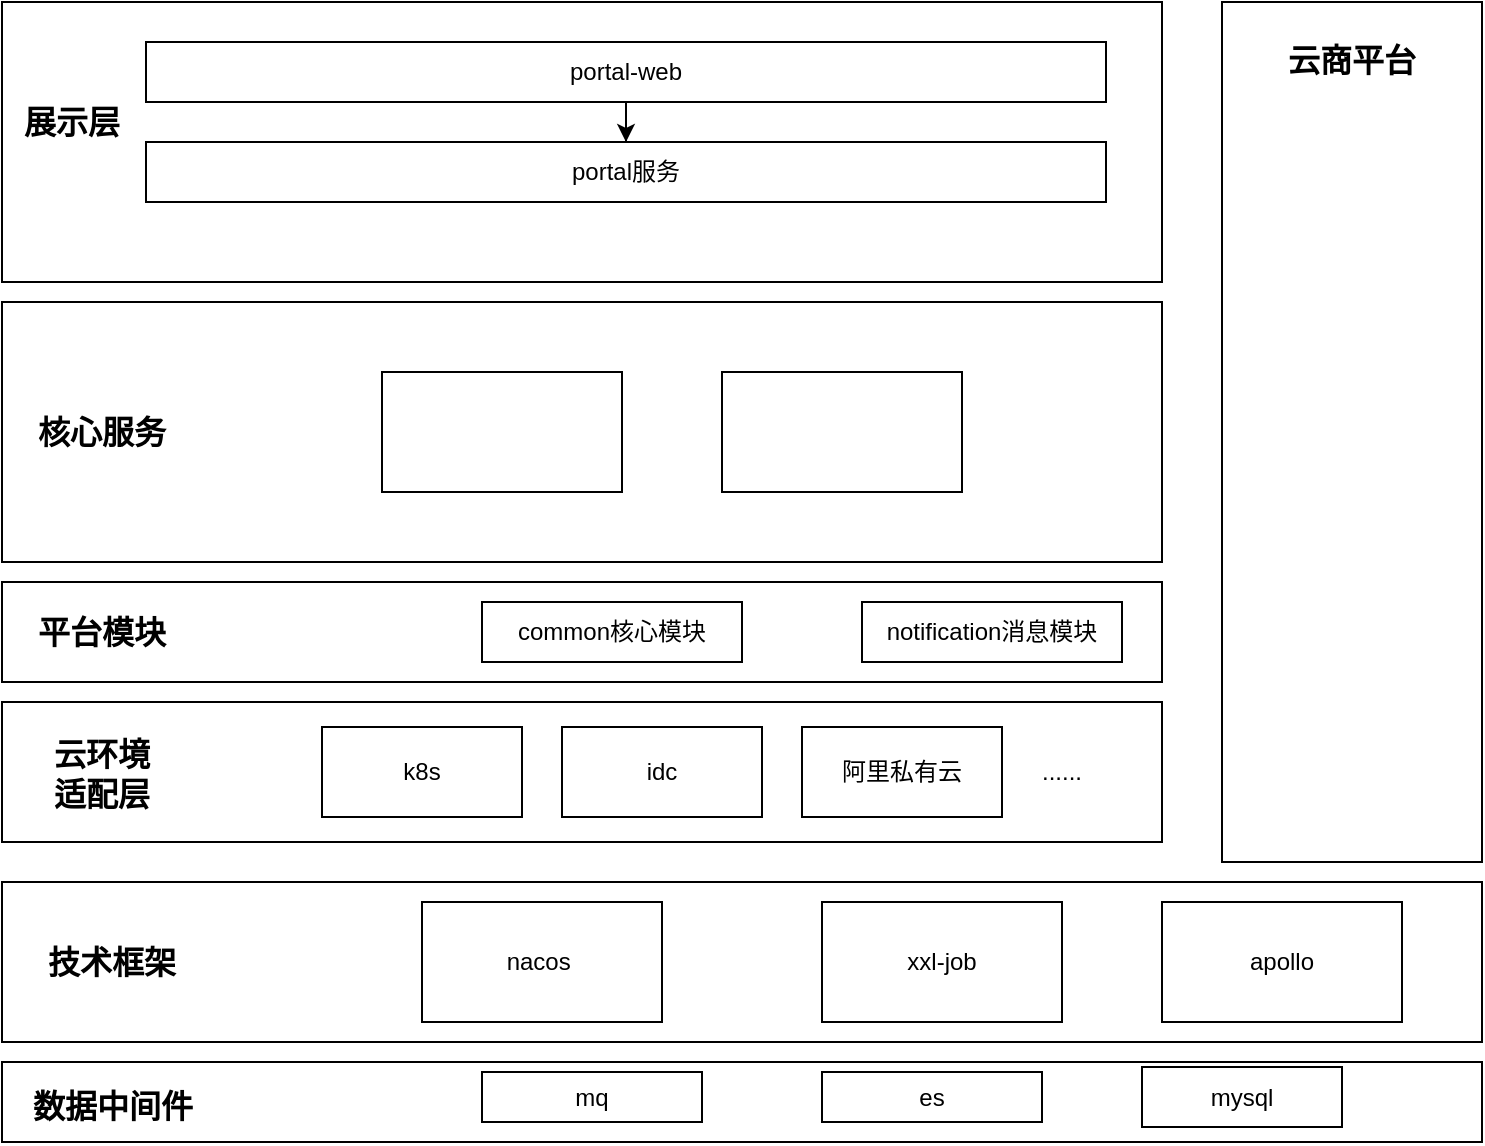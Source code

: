 <mxfile version="17.2.4" type="github">
  <diagram id="wFE0QG_FPsp0jaGvCLVb" name="Page-1">
    <mxGraphModel dx="1483" dy="781" grid="1" gridSize="10" guides="1" tooltips="1" connect="1" arrows="1" fold="1" page="1" pageScale="1" pageWidth="850" pageHeight="1100" math="0" shadow="0">
      <root>
        <mxCell id="0" />
        <mxCell id="1" parent="0" />
        <mxCell id="6U4N98eAY60oqlX8b42U-1" value="" style="rounded=0;whiteSpace=wrap;html=1;" vertex="1" parent="1">
          <mxGeometry x="130" y="70" width="580" height="140" as="geometry" />
        </mxCell>
        <mxCell id="6U4N98eAY60oqlX8b42U-2" value="" style="rounded=0;whiteSpace=wrap;html=1;" vertex="1" parent="1">
          <mxGeometry x="130" y="220" width="580" height="130" as="geometry" />
        </mxCell>
        <mxCell id="6U4N98eAY60oqlX8b42U-3" value="" style="rounded=0;whiteSpace=wrap;html=1;" vertex="1" parent="1">
          <mxGeometry x="130" y="360" width="580" height="50" as="geometry" />
        </mxCell>
        <mxCell id="6U4N98eAY60oqlX8b42U-4" value="" style="rounded=0;whiteSpace=wrap;html=1;" vertex="1" parent="1">
          <mxGeometry x="740" y="70" width="130" height="430" as="geometry" />
        </mxCell>
        <mxCell id="6U4N98eAY60oqlX8b42U-5" value="" style="rounded=0;whiteSpace=wrap;html=1;" vertex="1" parent="1">
          <mxGeometry x="130" y="510" width="740" height="80" as="geometry" />
        </mxCell>
        <mxCell id="6U4N98eAY60oqlX8b42U-6" value="展示层" style="text;html=1;strokeColor=none;fillColor=none;align=center;verticalAlign=middle;whiteSpace=wrap;rounded=0;fontStyle=1;fontSize=16;" vertex="1" parent="1">
          <mxGeometry x="140" y="100" width="50" height="60" as="geometry" />
        </mxCell>
        <mxCell id="6U4N98eAY60oqlX8b42U-10" value="" style="edgeStyle=orthogonalEdgeStyle;rounded=0;orthogonalLoop=1;jettySize=auto;html=1;" edge="1" parent="1" source="6U4N98eAY60oqlX8b42U-7" target="6U4N98eAY60oqlX8b42U-8">
          <mxGeometry relative="1" as="geometry" />
        </mxCell>
        <mxCell id="6U4N98eAY60oqlX8b42U-7" value="portal-web" style="rounded=0;whiteSpace=wrap;html=1;" vertex="1" parent="1">
          <mxGeometry x="202" y="90" width="480" height="30" as="geometry" />
        </mxCell>
        <mxCell id="6U4N98eAY60oqlX8b42U-8" value="portal服务" style="rounded=0;whiteSpace=wrap;html=1;" vertex="1" parent="1">
          <mxGeometry x="202" y="140" width="480" height="30" as="geometry" />
        </mxCell>
        <mxCell id="6U4N98eAY60oqlX8b42U-11" value="common核心模块" style="rounded=0;whiteSpace=wrap;html=1;" vertex="1" parent="1">
          <mxGeometry x="370" y="370" width="130" height="30" as="geometry" />
        </mxCell>
        <mxCell id="6U4N98eAY60oqlX8b42U-13" value="notification消息模块" style="rounded=0;whiteSpace=wrap;html=1;" vertex="1" parent="1">
          <mxGeometry x="560" y="370" width="130" height="30" as="geometry" />
        </mxCell>
        <mxCell id="6U4N98eAY60oqlX8b42U-14" value="nacos&amp;nbsp;" style="rounded=0;whiteSpace=wrap;html=1;" vertex="1" parent="1">
          <mxGeometry x="340" y="520" width="120" height="60" as="geometry" />
        </mxCell>
        <mxCell id="6U4N98eAY60oqlX8b42U-15" value="apollo" style="rounded=0;whiteSpace=wrap;html=1;" vertex="1" parent="1">
          <mxGeometry x="710" y="520" width="120" height="60" as="geometry" />
        </mxCell>
        <mxCell id="6U4N98eAY60oqlX8b42U-16" value="xxl-job" style="rounded=0;whiteSpace=wrap;html=1;" vertex="1" parent="1">
          <mxGeometry x="540" y="520" width="120" height="60" as="geometry" />
        </mxCell>
        <mxCell id="6U4N98eAY60oqlX8b42U-18" value="" style="rounded=0;whiteSpace=wrap;html=1;" vertex="1" parent="1">
          <mxGeometry x="130" y="600" width="740" height="40" as="geometry" />
        </mxCell>
        <mxCell id="6U4N98eAY60oqlX8b42U-19" value="mysql" style="rounded=0;whiteSpace=wrap;html=1;" vertex="1" parent="1">
          <mxGeometry x="700" y="602.5" width="100" height="30" as="geometry" />
        </mxCell>
        <mxCell id="6U4N98eAY60oqlX8b42U-20" value="mq" style="rounded=0;whiteSpace=wrap;html=1;" vertex="1" parent="1">
          <mxGeometry x="370" y="605" width="110" height="25" as="geometry" />
        </mxCell>
        <mxCell id="6U4N98eAY60oqlX8b42U-21" value="es" style="rounded=0;whiteSpace=wrap;html=1;" vertex="1" parent="1">
          <mxGeometry x="540" y="605" width="110" height="25" as="geometry" />
        </mxCell>
        <mxCell id="6U4N98eAY60oqlX8b42U-22" value="" style="rounded=0;whiteSpace=wrap;html=1;" vertex="1" parent="1">
          <mxGeometry x="130" y="420" width="580" height="70" as="geometry" />
        </mxCell>
        <mxCell id="6U4N98eAY60oqlX8b42U-23" value="k8s" style="rounded=0;whiteSpace=wrap;html=1;" vertex="1" parent="1">
          <mxGeometry x="290" y="432.5" width="100" height="45" as="geometry" />
        </mxCell>
        <mxCell id="6U4N98eAY60oqlX8b42U-24" value="idc" style="rounded=0;whiteSpace=wrap;html=1;" vertex="1" parent="1">
          <mxGeometry x="410" y="432.5" width="100" height="45" as="geometry" />
        </mxCell>
        <mxCell id="6U4N98eAY60oqlX8b42U-25" value="阿里私有云" style="rounded=0;whiteSpace=wrap;html=1;" vertex="1" parent="1">
          <mxGeometry x="530" y="432.5" width="100" height="45" as="geometry" />
        </mxCell>
        <mxCell id="6U4N98eAY60oqlX8b42U-27" value="......" style="text;html=1;strokeColor=none;fillColor=none;align=center;verticalAlign=middle;whiteSpace=wrap;rounded=0;" vertex="1" parent="1">
          <mxGeometry x="630" y="440" width="60" height="30" as="geometry" />
        </mxCell>
        <mxCell id="6U4N98eAY60oqlX8b42U-30" value="" style="rounded=0;whiteSpace=wrap;html=1;" vertex="1" parent="1">
          <mxGeometry x="320" y="255" width="120" height="60" as="geometry" />
        </mxCell>
        <mxCell id="6U4N98eAY60oqlX8b42U-31" value="" style="rounded=0;whiteSpace=wrap;html=1;" vertex="1" parent="1">
          <mxGeometry x="490" y="255" width="120" height="60" as="geometry" />
        </mxCell>
        <mxCell id="6U4N98eAY60oqlX8b42U-32" value="核心服务" style="text;html=1;strokeColor=none;fillColor=none;align=center;verticalAlign=middle;whiteSpace=wrap;rounded=0;fontStyle=1;fontSize=16;" vertex="1" parent="1">
          <mxGeometry x="140" y="255" width="80" height="60" as="geometry" />
        </mxCell>
        <mxCell id="6U4N98eAY60oqlX8b42U-33" value="平台模块" style="text;html=1;strokeColor=none;fillColor=none;align=center;verticalAlign=middle;whiteSpace=wrap;rounded=0;fontStyle=1;fontSize=16;" vertex="1" parent="1">
          <mxGeometry x="140" y="365" width="80" height="40" as="geometry" />
        </mxCell>
        <mxCell id="6U4N98eAY60oqlX8b42U-34" value="云环境适配层" style="text;html=1;strokeColor=none;fillColor=none;align=center;verticalAlign=middle;whiteSpace=wrap;rounded=0;fontStyle=1;fontSize=16;" vertex="1" parent="1">
          <mxGeometry x="150" y="435" width="60" height="42.5" as="geometry" />
        </mxCell>
        <mxCell id="6U4N98eAY60oqlX8b42U-35" value="技术框架" style="text;html=1;strokeColor=none;fillColor=none;align=center;verticalAlign=middle;whiteSpace=wrap;rounded=0;fontStyle=1;fontSize=16;" vertex="1" parent="1">
          <mxGeometry x="150" y="529" width="70" height="42.5" as="geometry" />
        </mxCell>
        <mxCell id="6U4N98eAY60oqlX8b42U-36" value="数据中间件" style="text;html=1;strokeColor=none;fillColor=none;align=center;verticalAlign=middle;whiteSpace=wrap;rounded=0;fontStyle=1;fontSize=16;" vertex="1" parent="1">
          <mxGeometry x="142.5" y="602.5" width="85" height="38.12" as="geometry" />
        </mxCell>
        <mxCell id="6U4N98eAY60oqlX8b42U-38" value="云商平台" style="text;html=1;strokeColor=none;fillColor=none;align=center;verticalAlign=middle;whiteSpace=wrap;rounded=0;fontStyle=1;fontSize=16;" vertex="1" parent="1">
          <mxGeometry x="770" y="77.5" width="70" height="42.5" as="geometry" />
        </mxCell>
      </root>
    </mxGraphModel>
  </diagram>
</mxfile>
